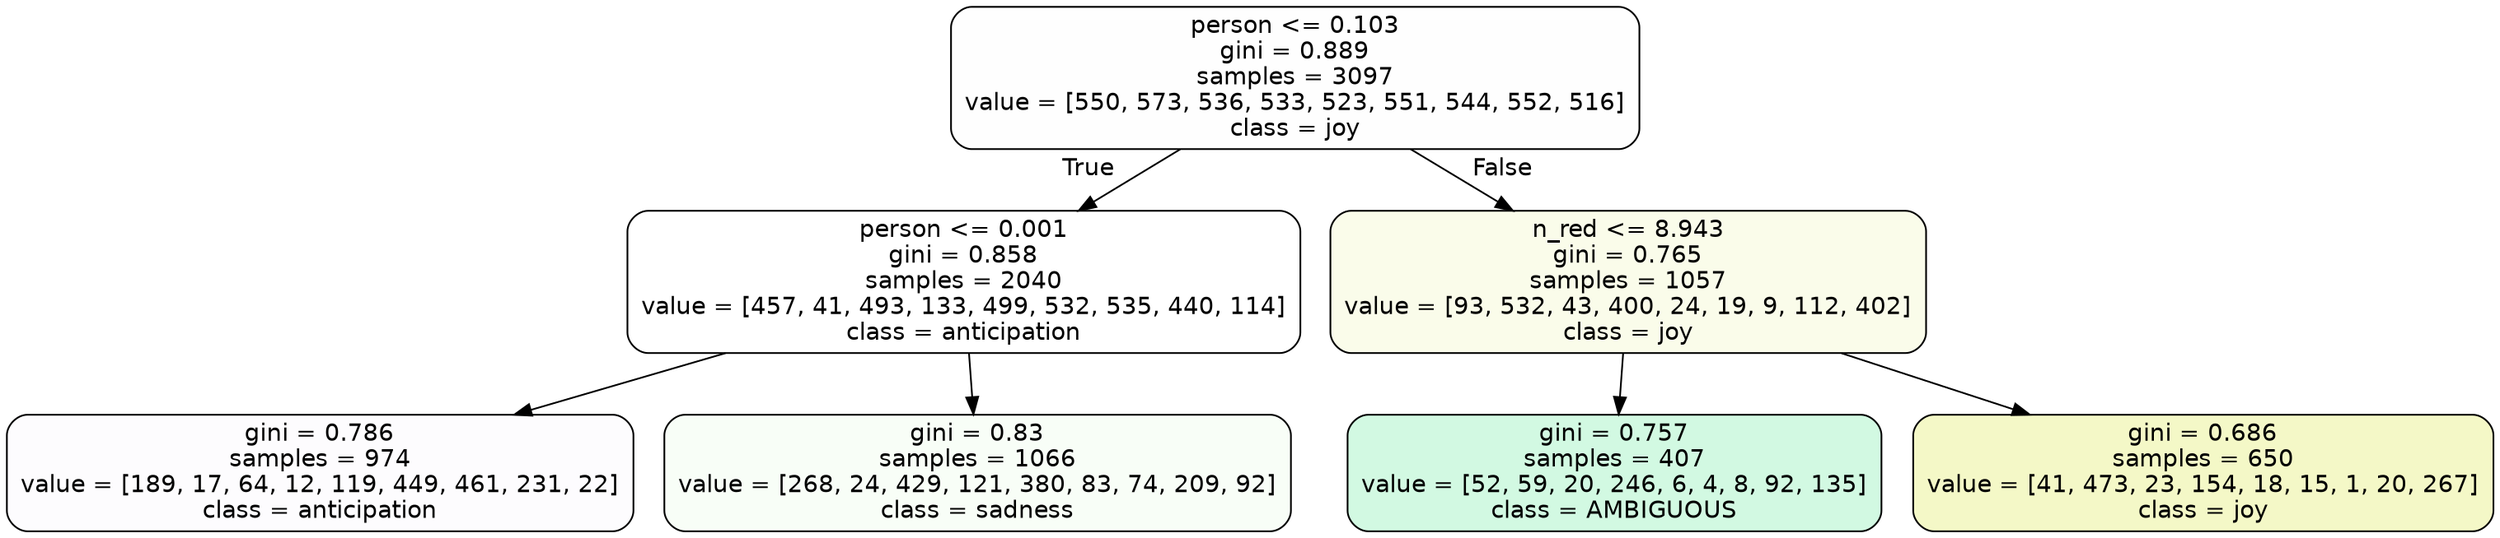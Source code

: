 digraph Tree {
node [shape=box, style="filled, rounded", color="black", fontname=helvetica] ;
edge [fontname=helvetica] ;
0 [label="person <= 0.103\ngini = 0.889\nsamples = 3097\nvalue = [550, 573, 536, 533, 523, 551, 544, 552, 516]\nclass = joy", fillcolor="#d7e53901"] ;
1 [label="person <= 0.001\ngini = 0.858\nsamples = 2040\nvalue = [457, 41, 493, 133, 499, 532, 535, 440, 114]\nclass = anticipation", fillcolor="#8139e500"] ;
0 -> 1 [labeldistance=2.5, labelangle=45, headlabel="True"] ;
2 [label="gini = 0.786\nsamples = 974\nvalue = [189, 17, 64, 12, 119, 449, 461, 231, 22]\nclass = anticipation", fillcolor="#8139e503"] ;
1 -> 2 ;
3 [label="gini = 0.83\nsamples = 1066\nvalue = [268, 24, 429, 121, 380, 83, 74, 209, 92]\nclass = sadness", fillcolor="#64e5390a"] ;
1 -> 3 ;
4 [label="n_red <= 8.943\ngini = 0.765\nsamples = 1057\nvalue = [93, 532, 43, 400, 24, 19, 9, 112, 402]\nclass = joy", fillcolor="#d7e5391b"] ;
0 -> 4 [labeldistance=2.5, labelangle=-45, headlabel="False"] ;
5 [label="gini = 0.757\nsamples = 407\nvalue = [52, 59, 20, 246, 6, 4, 8, 92, 135]\nclass = AMBIGUOUS", fillcolor="#39e5813a"] ;
4 -> 5 ;
6 [label="gini = 0.686\nsamples = 650\nvalue = [41, 473, 23, 154, 18, 15, 1, 20, 267]\nclass = joy", fillcolor="#d7e53947"] ;
4 -> 6 ;
}